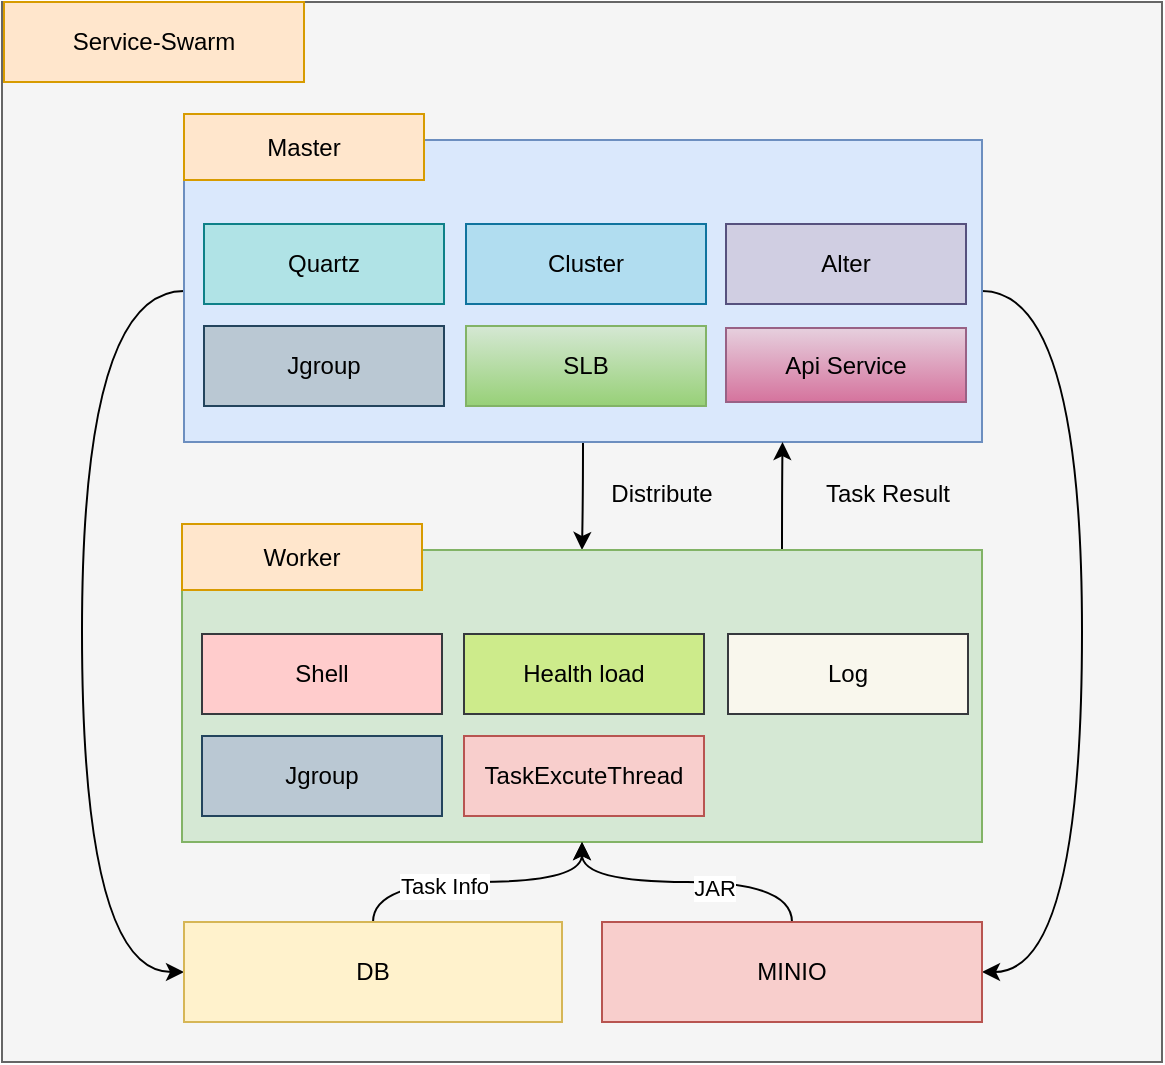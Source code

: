 <mxfile version="20.1.4" type="github">
  <diagram name="Page-1" id="13e1069c-82ec-6db2-03f1-153e76fe0fe0">
    <mxGraphModel dx="1422" dy="794" grid="1" gridSize="10" guides="1" tooltips="1" connect="1" arrows="1" fold="1" page="1" pageScale="1" pageWidth="1100" pageHeight="850" background="none" math="0" shadow="0">
      <root>
        <mxCell id="0" />
        <mxCell id="1" parent="0" />
        <mxCell id="eJHOBPboKYak7ptRCJvK-40" value="" style="rounded=0;whiteSpace=wrap;html=1;fillColor=#f5f5f5;strokeColor=#666666;fontColor=#333333;" vertex="1" parent="1">
          <mxGeometry x="230" y="180" width="580" height="530" as="geometry" />
        </mxCell>
        <mxCell id="eJHOBPboKYak7ptRCJvK-29" style="edgeStyle=orthogonalEdgeStyle;curved=1;rounded=0;orthogonalLoop=1;jettySize=auto;html=1;exitX=0.5;exitY=1;exitDx=0;exitDy=0;entryX=0.5;entryY=0;entryDx=0;entryDy=0;" edge="1" parent="1" source="eJHOBPboKYak7ptRCJvK-2" target="eJHOBPboKYak7ptRCJvK-13">
          <mxGeometry relative="1" as="geometry" />
        </mxCell>
        <mxCell id="eJHOBPboKYak7ptRCJvK-36" style="edgeStyle=orthogonalEdgeStyle;curved=1;rounded=0;orthogonalLoop=1;jettySize=auto;html=1;exitX=0;exitY=0.5;exitDx=0;exitDy=0;entryX=0;entryY=0.5;entryDx=0;entryDy=0;" edge="1" parent="1" source="eJHOBPboKYak7ptRCJvK-2" target="eJHOBPboKYak7ptRCJvK-27">
          <mxGeometry relative="1" as="geometry">
            <Array as="points">
              <mxPoint x="270" y="325" />
              <mxPoint x="270" y="665" />
            </Array>
          </mxGeometry>
        </mxCell>
        <mxCell id="eJHOBPboKYak7ptRCJvK-37" style="edgeStyle=orthogonalEdgeStyle;curved=1;rounded=0;orthogonalLoop=1;jettySize=auto;html=1;exitX=1;exitY=0.5;exitDx=0;exitDy=0;entryX=1;entryY=0.5;entryDx=0;entryDy=0;" edge="1" parent="1" source="eJHOBPboKYak7ptRCJvK-2" target="eJHOBPboKYak7ptRCJvK-28">
          <mxGeometry relative="1" as="geometry">
            <Array as="points">
              <mxPoint x="770" y="325" />
              <mxPoint x="770" y="665" />
            </Array>
          </mxGeometry>
        </mxCell>
        <mxCell id="eJHOBPboKYak7ptRCJvK-2" value="" style="rounded=0;whiteSpace=wrap;html=1;fillColor=#dae8fc;strokeColor=#6c8ebf;" vertex="1" parent="1">
          <mxGeometry x="321" y="249" width="399" height="151" as="geometry" />
        </mxCell>
        <mxCell id="eJHOBPboKYak7ptRCJvK-1" value="Api Service" style="rounded=0;whiteSpace=wrap;html=1;fillColor=#e6d0de;gradientColor=#d5739d;strokeColor=#996185;" vertex="1" parent="1">
          <mxGeometry x="592" y="343" width="120" height="37" as="geometry" />
        </mxCell>
        <mxCell id="eJHOBPboKYak7ptRCJvK-7" value="Quartz" style="rounded=0;whiteSpace=wrap;html=1;fillColor=#b0e3e6;strokeColor=#0e8088;" vertex="1" parent="1">
          <mxGeometry x="331" y="291" width="120" height="40" as="geometry" />
        </mxCell>
        <mxCell id="eJHOBPboKYak7ptRCJvK-8" value="Jgroup" style="rounded=0;whiteSpace=wrap;html=1;fillColor=#bac8d3;strokeColor=#23445d;" vertex="1" parent="1">
          <mxGeometry x="331" y="342" width="120" height="40" as="geometry" />
        </mxCell>
        <mxCell id="eJHOBPboKYak7ptRCJvK-9" value="SLB" style="rounded=0;whiteSpace=wrap;html=1;fillColor=#d5e8d4;gradientColor=#97d077;strokeColor=#82b366;" vertex="1" parent="1">
          <mxGeometry x="462" y="342" width="120" height="40" as="geometry" />
        </mxCell>
        <mxCell id="eJHOBPboKYak7ptRCJvK-10" value="Cluster" style="rounded=0;whiteSpace=wrap;html=1;fillColor=#b1ddf0;strokeColor=#10739e;" vertex="1" parent="1">
          <mxGeometry x="462" y="291" width="120" height="40" as="geometry" />
        </mxCell>
        <mxCell id="eJHOBPboKYak7ptRCJvK-11" value="Alter" style="rounded=0;whiteSpace=wrap;html=1;fillColor=#d0cee2;strokeColor=#56517e;" vertex="1" parent="1">
          <mxGeometry x="592" y="291" width="120" height="40" as="geometry" />
        </mxCell>
        <mxCell id="eJHOBPboKYak7ptRCJvK-12" value="Master" style="rounded=0;whiteSpace=wrap;html=1;fillColor=#ffe6cc;strokeColor=#d79b00;" vertex="1" parent="1">
          <mxGeometry x="321" y="236" width="120" height="33" as="geometry" />
        </mxCell>
        <mxCell id="eJHOBPboKYak7ptRCJvK-38" style="edgeStyle=orthogonalEdgeStyle;curved=1;rounded=0;orthogonalLoop=1;jettySize=auto;html=1;exitX=0.75;exitY=0;exitDx=0;exitDy=0;entryX=0.75;entryY=1;entryDx=0;entryDy=0;" edge="1" parent="1" source="eJHOBPboKYak7ptRCJvK-13" target="eJHOBPboKYak7ptRCJvK-2">
          <mxGeometry relative="1" as="geometry" />
        </mxCell>
        <mxCell id="eJHOBPboKYak7ptRCJvK-13" value="" style="rounded=0;whiteSpace=wrap;html=1;fillColor=#d5e8d4;strokeColor=#82b366;" vertex="1" parent="1">
          <mxGeometry x="320" y="454" width="400" height="146" as="geometry" />
        </mxCell>
        <mxCell id="eJHOBPboKYak7ptRCJvK-14" value="Shell" style="rounded=0;whiteSpace=wrap;html=1;fillColor=#ffcccc;strokeColor=#36393d;" vertex="1" parent="1">
          <mxGeometry x="330" y="496" width="120" height="40" as="geometry" />
        </mxCell>
        <mxCell id="eJHOBPboKYak7ptRCJvK-15" value="Jgroup" style="rounded=0;whiteSpace=wrap;html=1;fillColor=#bac8d3;strokeColor=#23445d;" vertex="1" parent="1">
          <mxGeometry x="330" y="547" width="120" height="40" as="geometry" />
        </mxCell>
        <mxCell id="eJHOBPboKYak7ptRCJvK-16" value="TaskExcuteThread" style="rounded=0;whiteSpace=wrap;html=1;fillColor=#f8cecc;strokeColor=#b85450;" vertex="1" parent="1">
          <mxGeometry x="461" y="547" width="120" height="40" as="geometry" />
        </mxCell>
        <mxCell id="eJHOBPboKYak7ptRCJvK-17" value="Health load" style="rounded=0;whiteSpace=wrap;html=1;fillColor=#cdeb8b;strokeColor=#36393d;" vertex="1" parent="1">
          <mxGeometry x="461" y="496" width="120" height="40" as="geometry" />
        </mxCell>
        <mxCell id="eJHOBPboKYak7ptRCJvK-19" value="Worker" style="rounded=0;whiteSpace=wrap;html=1;fillColor=#ffe6cc;strokeColor=#d79b00;" vertex="1" parent="1">
          <mxGeometry x="320" y="441" width="120" height="33" as="geometry" />
        </mxCell>
        <mxCell id="eJHOBPboKYak7ptRCJvK-33" style="edgeStyle=orthogonalEdgeStyle;curved=1;rounded=0;orthogonalLoop=1;jettySize=auto;html=1;exitX=0.5;exitY=0;exitDx=0;exitDy=0;" edge="1" parent="1" source="eJHOBPboKYak7ptRCJvK-27" target="eJHOBPboKYak7ptRCJvK-13">
          <mxGeometry relative="1" as="geometry" />
        </mxCell>
        <mxCell id="eJHOBPboKYak7ptRCJvK-34" value="Task Info" style="edgeLabel;html=1;align=center;verticalAlign=middle;resizable=0;points=[];" vertex="1" connectable="0" parent="eJHOBPboKYak7ptRCJvK-33">
          <mxGeometry x="-0.246" y="-2" relative="1" as="geometry">
            <mxPoint x="1" as="offset" />
          </mxGeometry>
        </mxCell>
        <mxCell id="eJHOBPboKYak7ptRCJvK-27" value="DB" style="rounded=0;whiteSpace=wrap;html=1;fillColor=#fff2cc;strokeColor=#d6b656;" vertex="1" parent="1">
          <mxGeometry x="321" y="640" width="189" height="50" as="geometry" />
        </mxCell>
        <mxCell id="eJHOBPboKYak7ptRCJvK-31" style="edgeStyle=orthogonalEdgeStyle;curved=1;rounded=0;orthogonalLoop=1;jettySize=auto;html=1;exitX=0.5;exitY=0;exitDx=0;exitDy=0;" edge="1" parent="1" source="eJHOBPboKYak7ptRCJvK-28" target="eJHOBPboKYak7ptRCJvK-13">
          <mxGeometry relative="1" as="geometry" />
        </mxCell>
        <mxCell id="eJHOBPboKYak7ptRCJvK-32" value="JAR" style="edgeLabel;html=1;align=center;verticalAlign=middle;resizable=0;points=[];" vertex="1" connectable="0" parent="eJHOBPboKYak7ptRCJvK-31">
          <mxGeometry x="-0.186" y="3" relative="1" as="geometry">
            <mxPoint as="offset" />
          </mxGeometry>
        </mxCell>
        <mxCell id="eJHOBPboKYak7ptRCJvK-28" value="MINIO" style="rounded=0;whiteSpace=wrap;html=1;fillColor=#f8cecc;strokeColor=#b85450;" vertex="1" parent="1">
          <mxGeometry x="530" y="640" width="190" height="50" as="geometry" />
        </mxCell>
        <mxCell id="eJHOBPboKYak7ptRCJvK-30" value="Distribute" style="text;html=1;strokeColor=none;fillColor=none;align=center;verticalAlign=middle;whiteSpace=wrap;rounded=0;" vertex="1" parent="1">
          <mxGeometry x="530" y="411" width="60" height="30" as="geometry" />
        </mxCell>
        <mxCell id="eJHOBPboKYak7ptRCJvK-35" value="Log" style="rounded=0;whiteSpace=wrap;html=1;fillColor=#f9f7ed;strokeColor=#36393d;" vertex="1" parent="1">
          <mxGeometry x="593" y="496" width="120" height="40" as="geometry" />
        </mxCell>
        <mxCell id="eJHOBPboKYak7ptRCJvK-39" value="Task Result" style="text;html=1;strokeColor=none;fillColor=none;align=center;verticalAlign=middle;whiteSpace=wrap;rounded=0;" vertex="1" parent="1">
          <mxGeometry x="633" y="411" width="80" height="30" as="geometry" />
        </mxCell>
        <mxCell id="eJHOBPboKYak7ptRCJvK-41" value="Service-Swarm" style="rounded=0;whiteSpace=wrap;html=1;fillColor=#ffe6cc;strokeColor=#d79b00;" vertex="1" parent="1">
          <mxGeometry x="231" y="180" width="150" height="40" as="geometry" />
        </mxCell>
      </root>
    </mxGraphModel>
  </diagram>
</mxfile>
